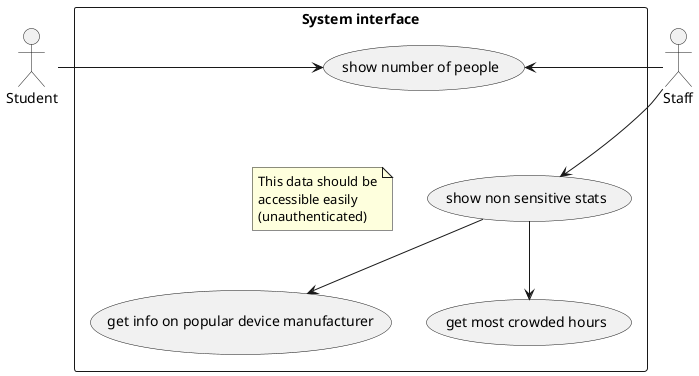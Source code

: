 @startuml use-case

' Use cases of a WiFi crowd sensor system

' actor :User: as user

actor :Student: as student
actor :Staff: as staff

' user <|-- student
' user <|-- staff

rectangle "System interface" as ui {
    (show number of people) as counter
    (show non sensitive stats) as stats
    (get info on popular device manufacturer) as vendor
    (get most crowded hours) as history

    stats --> vendor
    stats --> history

    counter -[hidden]down- stats

    student -right-> counter
    staff -right-> counter
    staff -right-> stats

    note "This data should be\naccessible easily\n(unauthenticated)" as n
    n -[hidden]left- counter
    n -[hidden]left- stats
}

@enduml
